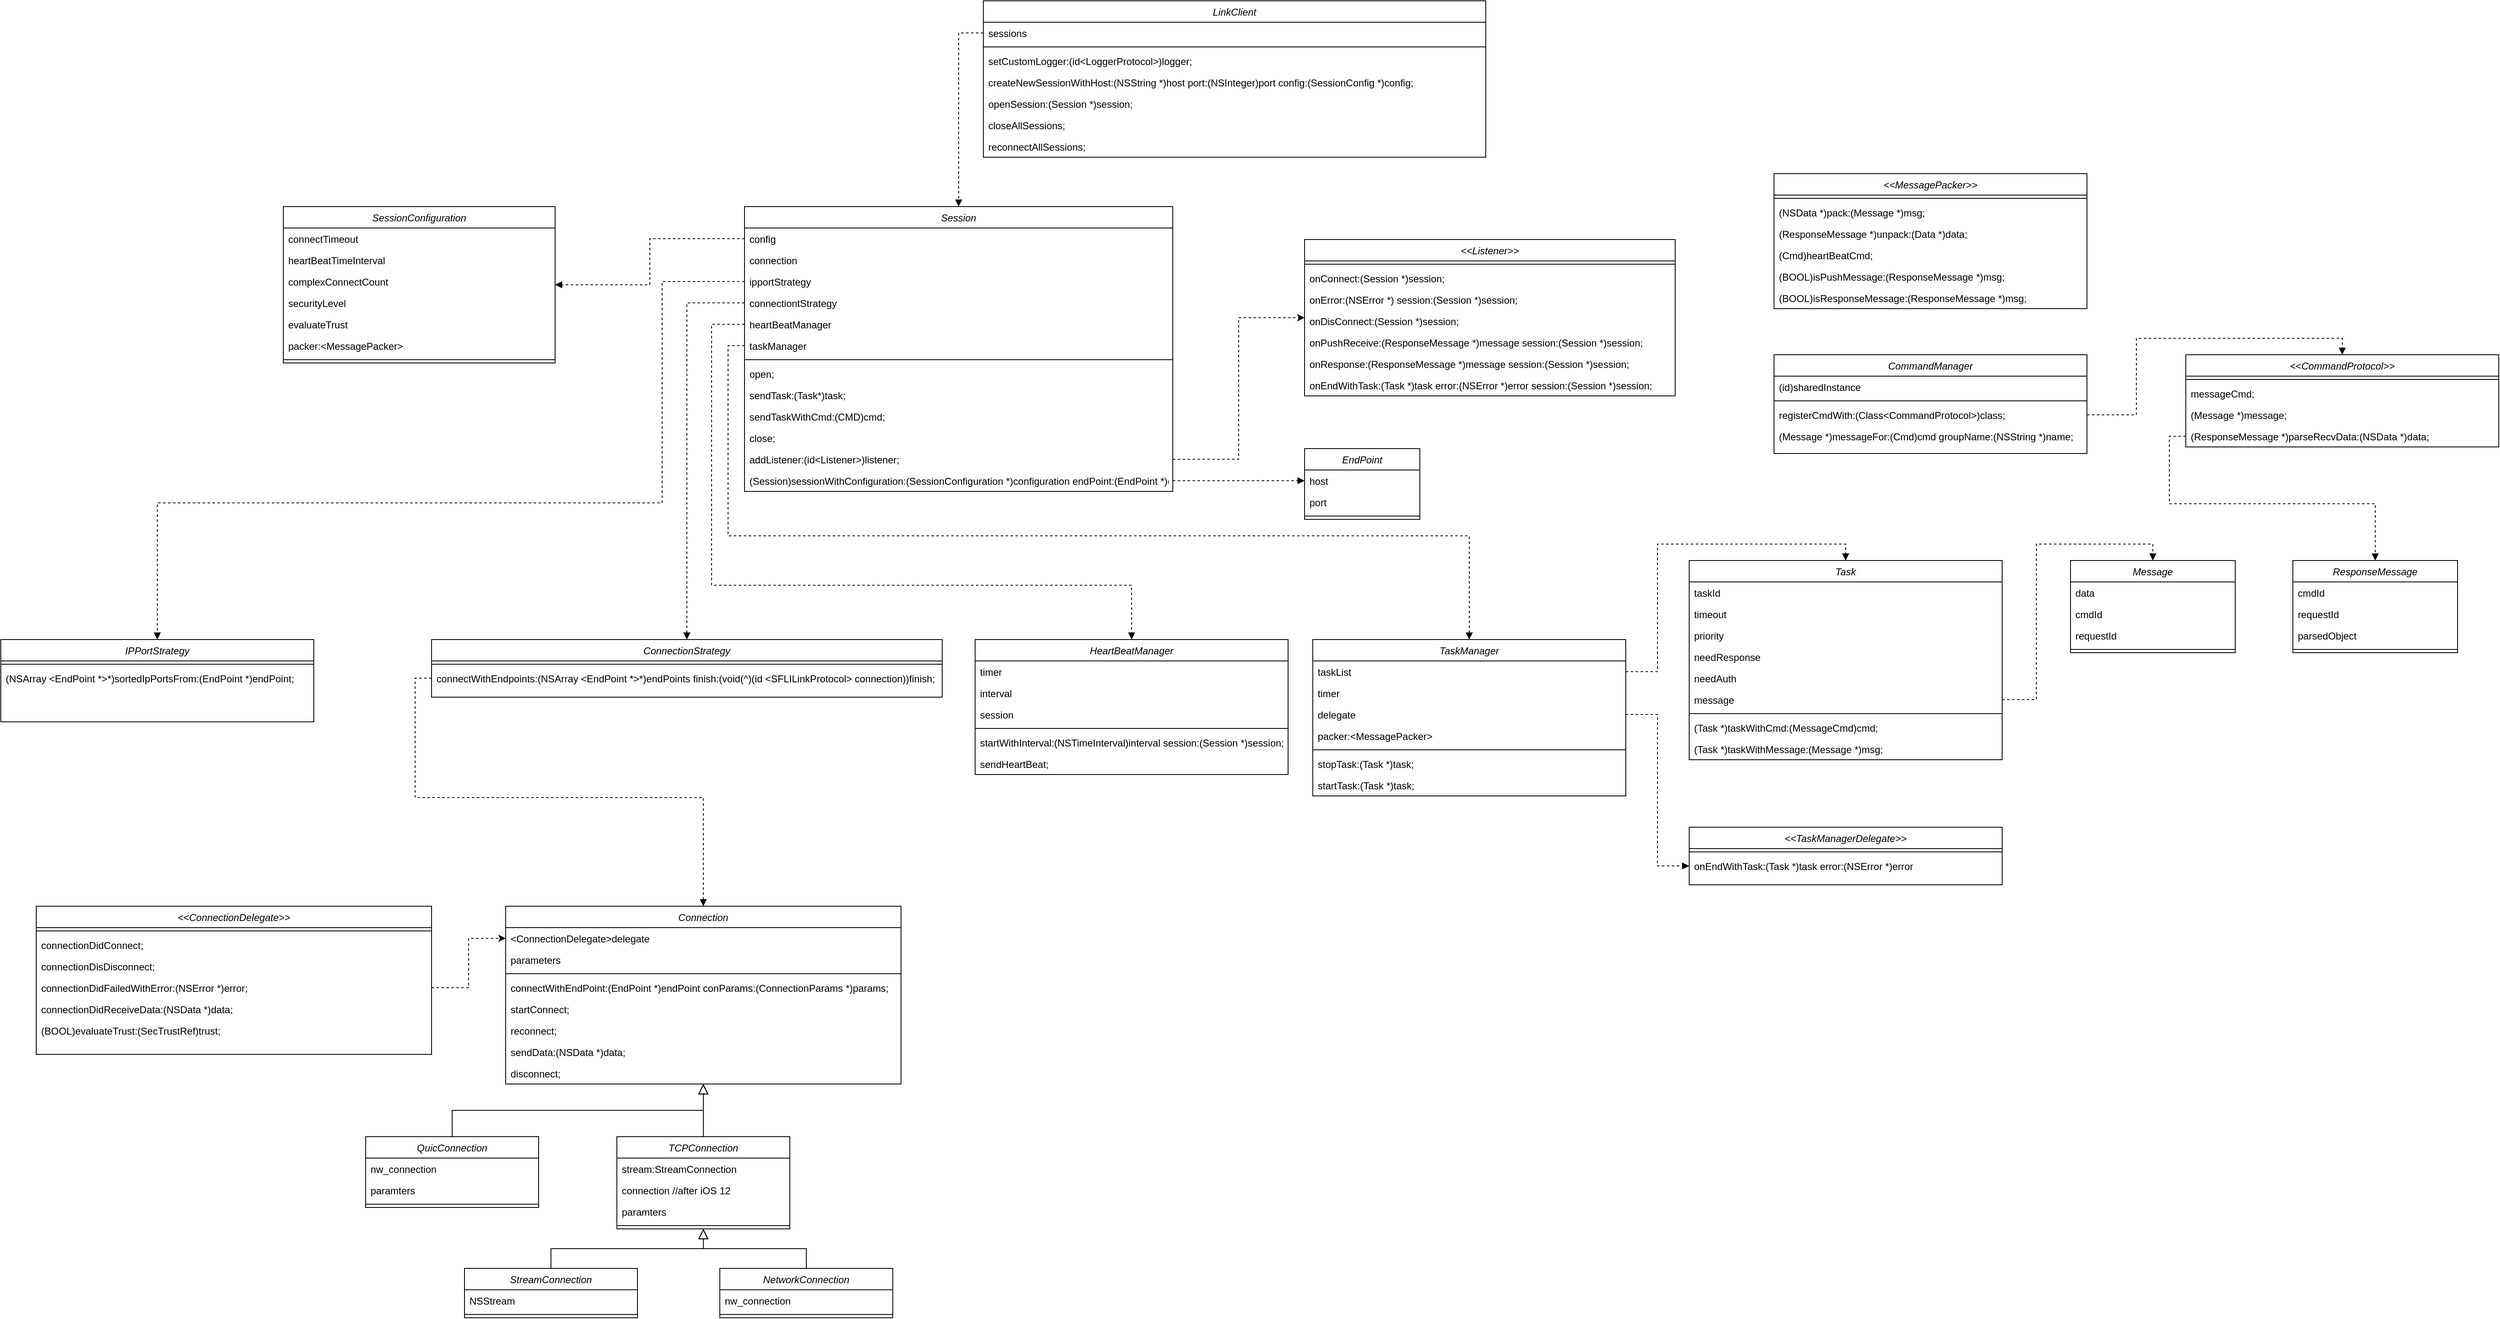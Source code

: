 <mxfile version="17.4.6" type="github">
  <diagram id="C5RBs43oDa-KdzZeNtuy" name="Page-1">
    <mxGraphModel dx="2573" dy="936" grid="1" gridSize="10" guides="1" tooltips="1" connect="1" arrows="1" fold="1" page="1" pageScale="1" pageWidth="827" pageHeight="1169" math="0" shadow="0">
      <root>
        <mxCell id="WIyWlLk6GJQsqaUBKTNV-0" />
        <mxCell id="WIyWlLk6GJQsqaUBKTNV-1" parent="WIyWlLk6GJQsqaUBKTNV-0" />
        <mxCell id="zkfFHV4jXpPFQw0GAbJ--0" value="LinkClient" style="swimlane;fontStyle=2;align=center;verticalAlign=top;childLayout=stackLayout;horizontal=1;startSize=26;horizontalStack=0;resizeParent=1;resizeLast=0;collapsible=1;marginBottom=0;rounded=0;shadow=0;strokeWidth=1;" parent="WIyWlLk6GJQsqaUBKTNV-1" vertex="1">
          <mxGeometry x="400" y="80" width="610" height="190" as="geometry">
            <mxRectangle x="230" y="140" width="160" height="26" as="alternateBounds" />
          </mxGeometry>
        </mxCell>
        <mxCell id="zkfFHV4jXpPFQw0GAbJ--1" value="sessions" style="text;align=left;verticalAlign=top;spacingLeft=4;spacingRight=4;overflow=hidden;rotatable=0;points=[[0,0.5],[1,0.5]];portConstraint=eastwest;" parent="zkfFHV4jXpPFQw0GAbJ--0" vertex="1">
          <mxGeometry y="26" width="610" height="26" as="geometry" />
        </mxCell>
        <mxCell id="zkfFHV4jXpPFQw0GAbJ--4" value="" style="line;html=1;strokeWidth=1;align=left;verticalAlign=middle;spacingTop=-1;spacingLeft=3;spacingRight=3;rotatable=0;labelPosition=right;points=[];portConstraint=eastwest;" parent="zkfFHV4jXpPFQw0GAbJ--0" vertex="1">
          <mxGeometry y="52" width="610" height="8" as="geometry" />
        </mxCell>
        <mxCell id="zkfFHV4jXpPFQw0GAbJ--2" value="setCustomLogger:(id&lt;LoggerProtocol&gt;)logger;" style="text;align=left;verticalAlign=top;spacingLeft=4;spacingRight=4;overflow=hidden;rotatable=0;points=[[0,0.5],[1,0.5]];portConstraint=eastwest;rounded=0;shadow=0;html=0;" parent="zkfFHV4jXpPFQw0GAbJ--0" vertex="1">
          <mxGeometry y="60" width="610" height="26" as="geometry" />
        </mxCell>
        <mxCell id="zkfFHV4jXpPFQw0GAbJ--3" value="createNewSessionWithHost:(NSString *)host port:(NSInteger)port config:(SessionConfig *)config;" style="text;align=left;verticalAlign=top;spacingLeft=4;spacingRight=4;overflow=hidden;rotatable=0;points=[[0,0.5],[1,0.5]];portConstraint=eastwest;rounded=0;shadow=0;html=0;" parent="zkfFHV4jXpPFQw0GAbJ--0" vertex="1">
          <mxGeometry y="86" width="610" height="26" as="geometry" />
        </mxCell>
        <mxCell id="zkfFHV4jXpPFQw0GAbJ--5" value="openSession:(Session *)session;" style="text;align=left;verticalAlign=top;spacingLeft=4;spacingRight=4;overflow=hidden;rotatable=0;points=[[0,0.5],[1,0.5]];portConstraint=eastwest;" parent="zkfFHV4jXpPFQw0GAbJ--0" vertex="1">
          <mxGeometry y="112" width="610" height="26" as="geometry" />
        </mxCell>
        <mxCell id="T8p9k_Qt9hQ4uy_2N834-2" value="closeAllSessions;" style="text;align=left;verticalAlign=top;spacingLeft=4;spacingRight=4;overflow=hidden;rotatable=0;points=[[0,0.5],[1,0.5]];portConstraint=eastwest;" parent="zkfFHV4jXpPFQw0GAbJ--0" vertex="1">
          <mxGeometry y="138" width="610" height="26" as="geometry" />
        </mxCell>
        <mxCell id="T8p9k_Qt9hQ4uy_2N834-3" value="reconnectAllSessions;" style="text;align=left;verticalAlign=top;spacingLeft=4;spacingRight=4;overflow=hidden;rotatable=0;points=[[0,0.5],[1,0.5]];portConstraint=eastwest;" parent="zkfFHV4jXpPFQw0GAbJ--0" vertex="1">
          <mxGeometry y="164" width="610" height="26" as="geometry" />
        </mxCell>
        <mxCell id="T8p9k_Qt9hQ4uy_2N834-4" value="Session" style="swimlane;fontStyle=2;align=center;verticalAlign=top;childLayout=stackLayout;horizontal=1;startSize=26;horizontalStack=0;resizeParent=1;resizeLast=0;collapsible=1;marginBottom=0;rounded=0;shadow=0;strokeWidth=1;" parent="WIyWlLk6GJQsqaUBKTNV-1" vertex="1">
          <mxGeometry x="110" y="330" width="520" height="346" as="geometry">
            <mxRectangle x="230" y="140" width="160" height="26" as="alternateBounds" />
          </mxGeometry>
        </mxCell>
        <mxCell id="T8p9k_Qt9hQ4uy_2N834-12" value="config" style="text;align=left;verticalAlign=top;spacingLeft=4;spacingRight=4;overflow=hidden;rotatable=0;points=[[0,0.5],[1,0.5]];portConstraint=eastwest;" parent="T8p9k_Qt9hQ4uy_2N834-4" vertex="1">
          <mxGeometry y="26" width="520" height="26" as="geometry" />
        </mxCell>
        <mxCell id="T8p9k_Qt9hQ4uy_2N834-13" value="connection" style="text;align=left;verticalAlign=top;spacingLeft=4;spacingRight=4;overflow=hidden;rotatable=0;points=[[0,0.5],[1,0.5]];portConstraint=eastwest;" parent="T8p9k_Qt9hQ4uy_2N834-4" vertex="1">
          <mxGeometry y="52" width="520" height="26" as="geometry" />
        </mxCell>
        <mxCell id="T8p9k_Qt9hQ4uy_2N834-14" value="ipportStrategy" style="text;align=left;verticalAlign=top;spacingLeft=4;spacingRight=4;overflow=hidden;rotatable=0;points=[[0,0.5],[1,0.5]];portConstraint=eastwest;" parent="T8p9k_Qt9hQ4uy_2N834-4" vertex="1">
          <mxGeometry y="78" width="520" height="26" as="geometry" />
        </mxCell>
        <mxCell id="hnfzN5Wv6gXfao0GcC86-0" value="connectiontStrategy" style="text;align=left;verticalAlign=top;spacingLeft=4;spacingRight=4;overflow=hidden;rotatable=0;points=[[0,0.5],[1,0.5]];portConstraint=eastwest;" vertex="1" parent="T8p9k_Qt9hQ4uy_2N834-4">
          <mxGeometry y="104" width="520" height="26" as="geometry" />
        </mxCell>
        <mxCell id="hnfzN5Wv6gXfao0GcC86-80" value="heartBeatManager" style="text;align=left;verticalAlign=top;spacingLeft=4;spacingRight=4;overflow=hidden;rotatable=0;points=[[0,0.5],[1,0.5]];portConstraint=eastwest;rounded=0;shadow=0;html=0;" vertex="1" parent="T8p9k_Qt9hQ4uy_2N834-4">
          <mxGeometry y="130" width="520" height="26" as="geometry" />
        </mxCell>
        <mxCell id="hnfzN5Wv6gXfao0GcC86-146" value="taskManager" style="text;align=left;verticalAlign=top;spacingLeft=4;spacingRight=4;overflow=hidden;rotatable=0;points=[[0,0.5],[1,0.5]];portConstraint=eastwest;" vertex="1" parent="T8p9k_Qt9hQ4uy_2N834-4">
          <mxGeometry y="156" width="520" height="26" as="geometry" />
        </mxCell>
        <mxCell id="T8p9k_Qt9hQ4uy_2N834-6" value="" style="line;html=1;strokeWidth=1;align=left;verticalAlign=middle;spacingTop=-1;spacingLeft=3;spacingRight=3;rotatable=0;labelPosition=right;points=[];portConstraint=eastwest;" parent="T8p9k_Qt9hQ4uy_2N834-4" vertex="1">
          <mxGeometry y="182" width="520" height="8" as="geometry" />
        </mxCell>
        <mxCell id="T8p9k_Qt9hQ4uy_2N834-7" value="open;" style="text;align=left;verticalAlign=top;spacingLeft=4;spacingRight=4;overflow=hidden;rotatable=0;points=[[0,0.5],[1,0.5]];portConstraint=eastwest;rounded=0;shadow=0;html=0;" parent="T8p9k_Qt9hQ4uy_2N834-4" vertex="1">
          <mxGeometry y="190" width="520" height="26" as="geometry" />
        </mxCell>
        <mxCell id="T8p9k_Qt9hQ4uy_2N834-8" value="sendTask:(Task*)task;" style="text;align=left;verticalAlign=top;spacingLeft=4;spacingRight=4;overflow=hidden;rotatable=0;points=[[0,0.5],[1,0.5]];portConstraint=eastwest;rounded=0;shadow=0;html=0;" parent="T8p9k_Qt9hQ4uy_2N834-4" vertex="1">
          <mxGeometry y="216" width="520" height="26" as="geometry" />
        </mxCell>
        <mxCell id="T8p9k_Qt9hQ4uy_2N834-9" value="sendTaskWithCmd:(CMD)cmd;" style="text;align=left;verticalAlign=top;spacingLeft=4;spacingRight=4;overflow=hidden;rotatable=0;points=[[0,0.5],[1,0.5]];portConstraint=eastwest;" parent="T8p9k_Qt9hQ4uy_2N834-4" vertex="1">
          <mxGeometry y="242" width="520" height="26" as="geometry" />
        </mxCell>
        <mxCell id="T8p9k_Qt9hQ4uy_2N834-10" value="close;" style="text;align=left;verticalAlign=top;spacingLeft=4;spacingRight=4;overflow=hidden;rotatable=0;points=[[0,0.5],[1,0.5]];portConstraint=eastwest;" parent="T8p9k_Qt9hQ4uy_2N834-4" vertex="1">
          <mxGeometry y="268" width="520" height="26" as="geometry" />
        </mxCell>
        <mxCell id="T8p9k_Qt9hQ4uy_2N834-11" value="addListener:(id&lt;Listener&gt;)listener;" style="text;align=left;verticalAlign=top;spacingLeft=4;spacingRight=4;overflow=hidden;rotatable=0;points=[[0,0.5],[1,0.5]];portConstraint=eastwest;" parent="T8p9k_Qt9hQ4uy_2N834-4" vertex="1">
          <mxGeometry y="294" width="520" height="26" as="geometry" />
        </mxCell>
        <mxCell id="hnfzN5Wv6gXfao0GcC86-2" value="(Session)sessionWithConfiguration:(SessionConfiguration *)configuration endPoint:(EndPoint *)endpoint;" style="text;align=left;verticalAlign=top;spacingLeft=4;spacingRight=4;overflow=hidden;rotatable=0;points=[[0,0.5],[1,0.5]];portConstraint=eastwest;" vertex="1" parent="T8p9k_Qt9hQ4uy_2N834-4">
          <mxGeometry y="320" width="520" height="26" as="geometry" />
        </mxCell>
        <mxCell id="hnfzN5Wv6gXfao0GcC86-5" value="SessionConfiguration" style="swimlane;fontStyle=2;align=center;verticalAlign=top;childLayout=stackLayout;horizontal=1;startSize=26;horizontalStack=0;resizeParent=1;resizeLast=0;collapsible=1;marginBottom=0;rounded=0;shadow=0;strokeWidth=1;" vertex="1" parent="WIyWlLk6GJQsqaUBKTNV-1">
          <mxGeometry x="-450" y="330" width="330" height="190" as="geometry">
            <mxRectangle x="230" y="140" width="160" height="26" as="alternateBounds" />
          </mxGeometry>
        </mxCell>
        <mxCell id="hnfzN5Wv6gXfao0GcC86-6" value="connectTimeout" style="text;align=left;verticalAlign=top;spacingLeft=4;spacingRight=4;overflow=hidden;rotatable=0;points=[[0,0.5],[1,0.5]];portConstraint=eastwest;" vertex="1" parent="hnfzN5Wv6gXfao0GcC86-5">
          <mxGeometry y="26" width="330" height="26" as="geometry" />
        </mxCell>
        <mxCell id="hnfzN5Wv6gXfao0GcC86-8" value="heartBeatTimeInterval" style="text;align=left;verticalAlign=top;spacingLeft=4;spacingRight=4;overflow=hidden;rotatable=0;points=[[0,0.5],[1,0.5]];portConstraint=eastwest;rounded=0;shadow=0;html=0;" vertex="1" parent="hnfzN5Wv6gXfao0GcC86-5">
          <mxGeometry y="52" width="330" height="26" as="geometry" />
        </mxCell>
        <mxCell id="hnfzN5Wv6gXfao0GcC86-9" value="complexConnectCount" style="text;align=left;verticalAlign=top;spacingLeft=4;spacingRight=4;overflow=hidden;rotatable=0;points=[[0,0.5],[1,0.5]];portConstraint=eastwest;rounded=0;shadow=0;html=0;" vertex="1" parent="hnfzN5Wv6gXfao0GcC86-5">
          <mxGeometry y="78" width="330" height="26" as="geometry" />
        </mxCell>
        <mxCell id="hnfzN5Wv6gXfao0GcC86-10" value="securityLevel" style="text;align=left;verticalAlign=top;spacingLeft=4;spacingRight=4;overflow=hidden;rotatable=0;points=[[0,0.5],[1,0.5]];portConstraint=eastwest;" vertex="1" parent="hnfzN5Wv6gXfao0GcC86-5">
          <mxGeometry y="104" width="330" height="26" as="geometry" />
        </mxCell>
        <mxCell id="hnfzN5Wv6gXfao0GcC86-11" value="evaluateTrust" style="text;align=left;verticalAlign=top;spacingLeft=4;spacingRight=4;overflow=hidden;rotatable=0;points=[[0,0.5],[1,0.5]];portConstraint=eastwest;" vertex="1" parent="hnfzN5Wv6gXfao0GcC86-5">
          <mxGeometry y="130" width="330" height="26" as="geometry" />
        </mxCell>
        <mxCell id="hnfzN5Wv6gXfao0GcC86-187" value="packer:&lt;MessagePacker&gt;" style="text;align=left;verticalAlign=top;spacingLeft=4;spacingRight=4;overflow=hidden;rotatable=0;points=[[0,0.5],[1,0.5]];portConstraint=eastwest;" vertex="1" parent="hnfzN5Wv6gXfao0GcC86-5">
          <mxGeometry y="156" width="330" height="26" as="geometry" />
        </mxCell>
        <mxCell id="hnfzN5Wv6gXfao0GcC86-7" value="" style="line;html=1;strokeWidth=1;align=left;verticalAlign=middle;spacingTop=-1;spacingLeft=3;spacingRight=3;rotatable=0;labelPosition=right;points=[];portConstraint=eastwest;" vertex="1" parent="hnfzN5Wv6gXfao0GcC86-5">
          <mxGeometry y="182" width="330" height="8" as="geometry" />
        </mxCell>
        <mxCell id="hnfzN5Wv6gXfao0GcC86-16" value="&lt;&lt;Listener&gt;&gt;" style="swimlane;fontStyle=2;align=center;verticalAlign=top;childLayout=stackLayout;horizontal=1;startSize=26;horizontalStack=0;resizeParent=1;resizeLast=0;collapsible=1;marginBottom=0;rounded=0;shadow=0;strokeWidth=1;" vertex="1" parent="WIyWlLk6GJQsqaUBKTNV-1">
          <mxGeometry x="790" y="370" width="450" height="190" as="geometry">
            <mxRectangle x="230" y="140" width="160" height="26" as="alternateBounds" />
          </mxGeometry>
        </mxCell>
        <mxCell id="hnfzN5Wv6gXfao0GcC86-23" value="" style="line;html=1;strokeWidth=1;align=left;verticalAlign=middle;spacingTop=-1;spacingLeft=3;spacingRight=3;rotatable=0;labelPosition=right;points=[];portConstraint=eastwest;" vertex="1" parent="hnfzN5Wv6gXfao0GcC86-16">
          <mxGeometry y="26" width="450" height="8" as="geometry" />
        </mxCell>
        <mxCell id="hnfzN5Wv6gXfao0GcC86-17" value="onConnect:(Session *)session;" style="text;align=left;verticalAlign=top;spacingLeft=4;spacingRight=4;overflow=hidden;rotatable=0;points=[[0,0.5],[1,0.5]];portConstraint=eastwest;" vertex="1" parent="hnfzN5Wv6gXfao0GcC86-16">
          <mxGeometry y="34" width="450" height="26" as="geometry" />
        </mxCell>
        <mxCell id="hnfzN5Wv6gXfao0GcC86-18" value="onError:(NSError *) session:(Session *)session;" style="text;align=left;verticalAlign=top;spacingLeft=4;spacingRight=4;overflow=hidden;rotatable=0;points=[[0,0.5],[1,0.5]];portConstraint=eastwest;rounded=0;shadow=0;html=0;" vertex="1" parent="hnfzN5Wv6gXfao0GcC86-16">
          <mxGeometry y="60" width="450" height="26" as="geometry" />
        </mxCell>
        <mxCell id="hnfzN5Wv6gXfao0GcC86-19" value="onDisConnect:(Session *)session;" style="text;align=left;verticalAlign=top;spacingLeft=4;spacingRight=4;overflow=hidden;rotatable=0;points=[[0,0.5],[1,0.5]];portConstraint=eastwest;rounded=0;shadow=0;html=0;" vertex="1" parent="hnfzN5Wv6gXfao0GcC86-16">
          <mxGeometry y="86" width="450" height="26" as="geometry" />
        </mxCell>
        <mxCell id="hnfzN5Wv6gXfao0GcC86-20" value="onPushReceive:(ResponseMessage *)message session:(Session *)session;" style="text;align=left;verticalAlign=top;spacingLeft=4;spacingRight=4;overflow=hidden;rotatable=0;points=[[0,0.5],[1,0.5]];portConstraint=eastwest;" vertex="1" parent="hnfzN5Wv6gXfao0GcC86-16">
          <mxGeometry y="112" width="450" height="26" as="geometry" />
        </mxCell>
        <mxCell id="hnfzN5Wv6gXfao0GcC86-21" value="onResponse:(ResponseMessage *)message session:(Session *)session;&#xa;" style="text;align=left;verticalAlign=top;spacingLeft=4;spacingRight=4;overflow=hidden;rotatable=0;points=[[0,0.5],[1,0.5]];portConstraint=eastwest;" vertex="1" parent="hnfzN5Wv6gXfao0GcC86-16">
          <mxGeometry y="138" width="450" height="26" as="geometry" />
        </mxCell>
        <mxCell id="hnfzN5Wv6gXfao0GcC86-114" value="onEndWithTask:(Task *)task error:(NSError *)error session:(Session *)session;" style="text;align=left;verticalAlign=top;spacingLeft=4;spacingRight=4;overflow=hidden;rotatable=0;points=[[0,0.5],[1,0.5]];portConstraint=eastwest;" vertex="1" parent="hnfzN5Wv6gXfao0GcC86-16">
          <mxGeometry y="164" width="450" height="26" as="geometry" />
        </mxCell>
        <mxCell id="hnfzN5Wv6gXfao0GcC86-24" style="edgeStyle=orthogonalEdgeStyle;rounded=0;orthogonalLoop=1;jettySize=auto;html=1;exitX=1;exitY=0.5;exitDx=0;exitDy=0;entryX=0;entryY=0.5;entryDx=0;entryDy=0;dashed=1;" edge="1" parent="WIyWlLk6GJQsqaUBKTNV-1" source="T8p9k_Qt9hQ4uy_2N834-11" target="hnfzN5Wv6gXfao0GcC86-16">
          <mxGeometry relative="1" as="geometry" />
        </mxCell>
        <mxCell id="hnfzN5Wv6gXfao0GcC86-26" value="Connection" style="swimlane;fontStyle=2;align=center;verticalAlign=top;childLayout=stackLayout;horizontal=1;startSize=26;horizontalStack=0;resizeParent=1;resizeLast=0;collapsible=1;marginBottom=0;rounded=0;shadow=0;strokeWidth=1;" vertex="1" parent="WIyWlLk6GJQsqaUBKTNV-1">
          <mxGeometry x="-180" y="1180" width="480" height="216" as="geometry">
            <mxRectangle x="230" y="140" width="160" height="26" as="alternateBounds" />
          </mxGeometry>
        </mxCell>
        <mxCell id="hnfzN5Wv6gXfao0GcC86-35" value="&lt;ConnectionDelegate&gt;delegate" style="text;align=left;verticalAlign=top;spacingLeft=4;spacingRight=4;overflow=hidden;rotatable=0;points=[[0,0.5],[1,0.5]];portConstraint=eastwest;rounded=0;shadow=0;html=0;" vertex="1" parent="hnfzN5Wv6gXfao0GcC86-26">
          <mxGeometry y="26" width="480" height="26" as="geometry" />
        </mxCell>
        <mxCell id="hnfzN5Wv6gXfao0GcC86-71" value="parameters" style="text;align=left;verticalAlign=top;spacingLeft=4;spacingRight=4;overflow=hidden;rotatable=0;points=[[0,0.5],[1,0.5]];portConstraint=eastwest;rounded=0;shadow=0;html=0;" vertex="1" parent="hnfzN5Wv6gXfao0GcC86-26">
          <mxGeometry y="52" width="480" height="26" as="geometry" />
        </mxCell>
        <mxCell id="hnfzN5Wv6gXfao0GcC86-33" value="" style="line;html=1;strokeWidth=1;align=left;verticalAlign=middle;spacingTop=-1;spacingLeft=3;spacingRight=3;rotatable=0;labelPosition=right;points=[];portConstraint=eastwest;" vertex="1" parent="hnfzN5Wv6gXfao0GcC86-26">
          <mxGeometry y="78" width="480" height="8" as="geometry" />
        </mxCell>
        <mxCell id="hnfzN5Wv6gXfao0GcC86-27" value="connectWithEndPoint:(EndPoint *)endPoint conParams:(ConnectionParams *)params;" style="text;align=left;verticalAlign=top;spacingLeft=4;spacingRight=4;overflow=hidden;rotatable=0;points=[[0,0.5],[1,0.5]];portConstraint=eastwest;" vertex="1" parent="hnfzN5Wv6gXfao0GcC86-26">
          <mxGeometry y="86" width="480" height="26" as="geometry" />
        </mxCell>
        <mxCell id="hnfzN5Wv6gXfao0GcC86-28" value="startConnect;" style="text;align=left;verticalAlign=top;spacingLeft=4;spacingRight=4;overflow=hidden;rotatable=0;points=[[0,0.5],[1,0.5]];portConstraint=eastwest;rounded=0;shadow=0;html=0;" vertex="1" parent="hnfzN5Wv6gXfao0GcC86-26">
          <mxGeometry y="112" width="480" height="26" as="geometry" />
        </mxCell>
        <mxCell id="hnfzN5Wv6gXfao0GcC86-30" value="reconnect;" style="text;align=left;verticalAlign=top;spacingLeft=4;spacingRight=4;overflow=hidden;rotatable=0;points=[[0,0.5],[1,0.5]];portConstraint=eastwest;" vertex="1" parent="hnfzN5Wv6gXfao0GcC86-26">
          <mxGeometry y="138" width="480" height="26" as="geometry" />
        </mxCell>
        <mxCell id="hnfzN5Wv6gXfao0GcC86-31" value="sendData:(NSData *)data;" style="text;align=left;verticalAlign=top;spacingLeft=4;spacingRight=4;overflow=hidden;rotatable=0;points=[[0,0.5],[1,0.5]];portConstraint=eastwest;" vertex="1" parent="hnfzN5Wv6gXfao0GcC86-26">
          <mxGeometry y="164" width="480" height="26" as="geometry" />
        </mxCell>
        <mxCell id="hnfzN5Wv6gXfao0GcC86-29" value="disconnect;" style="text;align=left;verticalAlign=top;spacingLeft=4;spacingRight=4;overflow=hidden;rotatable=0;points=[[0,0.5],[1,0.5]];portConstraint=eastwest;rounded=0;shadow=0;html=0;" vertex="1" parent="hnfzN5Wv6gXfao0GcC86-26">
          <mxGeometry y="190" width="480" height="26" as="geometry" />
        </mxCell>
        <mxCell id="hnfzN5Wv6gXfao0GcC86-36" value="&lt;&lt;ConnectionDelegate&gt;&gt;" style="swimlane;fontStyle=2;align=center;verticalAlign=top;childLayout=stackLayout;horizontal=1;startSize=26;horizontalStack=0;resizeParent=1;resizeLast=0;collapsible=1;marginBottom=0;rounded=0;shadow=0;strokeWidth=1;" vertex="1" parent="WIyWlLk6GJQsqaUBKTNV-1">
          <mxGeometry x="-750" y="1180" width="480" height="180" as="geometry">
            <mxRectangle x="230" y="140" width="160" height="26" as="alternateBounds" />
          </mxGeometry>
        </mxCell>
        <mxCell id="hnfzN5Wv6gXfao0GcC86-38" value="" style="line;html=1;strokeWidth=1;align=left;verticalAlign=middle;spacingTop=-1;spacingLeft=3;spacingRight=3;rotatable=0;labelPosition=right;points=[];portConstraint=eastwest;" vertex="1" parent="hnfzN5Wv6gXfao0GcC86-36">
          <mxGeometry y="26" width="480" height="8" as="geometry" />
        </mxCell>
        <mxCell id="hnfzN5Wv6gXfao0GcC86-39" value="connectionDidConnect;" style="text;align=left;verticalAlign=top;spacingLeft=4;spacingRight=4;overflow=hidden;rotatable=0;points=[[0,0.5],[1,0.5]];portConstraint=eastwest;" vertex="1" parent="hnfzN5Wv6gXfao0GcC86-36">
          <mxGeometry y="34" width="480" height="26" as="geometry" />
        </mxCell>
        <mxCell id="hnfzN5Wv6gXfao0GcC86-40" value="connectionDisDisconnect;" style="text;align=left;verticalAlign=top;spacingLeft=4;spacingRight=4;overflow=hidden;rotatable=0;points=[[0,0.5],[1,0.5]];portConstraint=eastwest;rounded=0;shadow=0;html=0;" vertex="1" parent="hnfzN5Wv6gXfao0GcC86-36">
          <mxGeometry y="60" width="480" height="26" as="geometry" />
        </mxCell>
        <mxCell id="hnfzN5Wv6gXfao0GcC86-41" value="connectionDidFailedWithError:(NSError *)error;" style="text;align=left;verticalAlign=top;spacingLeft=4;spacingRight=4;overflow=hidden;rotatable=0;points=[[0,0.5],[1,0.5]];portConstraint=eastwest;" vertex="1" parent="hnfzN5Wv6gXfao0GcC86-36">
          <mxGeometry y="86" width="480" height="26" as="geometry" />
        </mxCell>
        <mxCell id="hnfzN5Wv6gXfao0GcC86-42" value="connectionDidReceiveData:(NSData *)data;" style="text;align=left;verticalAlign=top;spacingLeft=4;spacingRight=4;overflow=hidden;rotatable=0;points=[[0,0.5],[1,0.5]];portConstraint=eastwest;" vertex="1" parent="hnfzN5Wv6gXfao0GcC86-36">
          <mxGeometry y="112" width="480" height="26" as="geometry" />
        </mxCell>
        <mxCell id="hnfzN5Wv6gXfao0GcC86-43" value="(BOOL)evaluateTrust:(SecTrustRef)trust;" style="text;align=left;verticalAlign=top;spacingLeft=4;spacingRight=4;overflow=hidden;rotatable=0;points=[[0,0.5],[1,0.5]];portConstraint=eastwest;rounded=0;shadow=0;html=0;" vertex="1" parent="hnfzN5Wv6gXfao0GcC86-36">
          <mxGeometry y="138" width="480" height="26" as="geometry" />
        </mxCell>
        <mxCell id="hnfzN5Wv6gXfao0GcC86-44" style="edgeStyle=orthogonalEdgeStyle;rounded=0;orthogonalLoop=1;jettySize=auto;html=1;exitX=1;exitY=0.5;exitDx=0;exitDy=0;entryX=0;entryY=0.5;entryDx=0;entryDy=0;dashed=1;" edge="1" parent="WIyWlLk6GJQsqaUBKTNV-1" source="hnfzN5Wv6gXfao0GcC86-41" target="hnfzN5Wv6gXfao0GcC86-35">
          <mxGeometry relative="1" as="geometry" />
        </mxCell>
        <mxCell id="hnfzN5Wv6gXfao0GcC86-60" style="edgeStyle=orthogonalEdgeStyle;rounded=0;orthogonalLoop=1;jettySize=auto;html=1;exitX=0.5;exitY=0;exitDx=0;exitDy=0;endArrow=block;endFill=0;endSize=10;" edge="1" parent="WIyWlLk6GJQsqaUBKTNV-1" source="hnfzN5Wv6gXfao0GcC86-45" target="hnfzN5Wv6gXfao0GcC86-26">
          <mxGeometry relative="1" as="geometry" />
        </mxCell>
        <mxCell id="hnfzN5Wv6gXfao0GcC86-45" value="TCPConnection" style="swimlane;fontStyle=2;align=center;verticalAlign=top;childLayout=stackLayout;horizontal=1;startSize=26;horizontalStack=0;resizeParent=1;resizeLast=0;collapsible=1;marginBottom=0;rounded=0;shadow=0;strokeWidth=1;" vertex="1" parent="WIyWlLk6GJQsqaUBKTNV-1">
          <mxGeometry x="-45" y="1460" width="210" height="112" as="geometry">
            <mxRectangle x="230" y="140" width="160" height="26" as="alternateBounds" />
          </mxGeometry>
        </mxCell>
        <mxCell id="hnfzN5Wv6gXfao0GcC86-47" value="stream:StreamConnection" style="text;align=left;verticalAlign=top;spacingLeft=4;spacingRight=4;overflow=hidden;rotatable=0;points=[[0,0.5],[1,0.5]];portConstraint=eastwest;" vertex="1" parent="hnfzN5Wv6gXfao0GcC86-45">
          <mxGeometry y="26" width="210" height="26" as="geometry" />
        </mxCell>
        <mxCell id="hnfzN5Wv6gXfao0GcC86-48" value="connection //after iOS 12" style="text;align=left;verticalAlign=top;spacingLeft=4;spacingRight=4;overflow=hidden;rotatable=0;points=[[0,0.5],[1,0.5]];portConstraint=eastwest;rounded=0;shadow=0;html=0;" vertex="1" parent="hnfzN5Wv6gXfao0GcC86-45">
          <mxGeometry y="52" width="210" height="26" as="geometry" />
        </mxCell>
        <mxCell id="hnfzN5Wv6gXfao0GcC86-51" value="paramters" style="text;align=left;verticalAlign=top;spacingLeft=4;spacingRight=4;overflow=hidden;rotatable=0;points=[[0,0.5],[1,0.5]];portConstraint=eastwest;rounded=0;shadow=0;html=0;" vertex="1" parent="hnfzN5Wv6gXfao0GcC86-45">
          <mxGeometry y="78" width="210" height="26" as="geometry" />
        </mxCell>
        <mxCell id="hnfzN5Wv6gXfao0GcC86-46" value="" style="line;html=1;strokeWidth=1;align=left;verticalAlign=middle;spacingTop=-1;spacingLeft=3;spacingRight=3;rotatable=0;labelPosition=right;points=[];portConstraint=eastwest;" vertex="1" parent="hnfzN5Wv6gXfao0GcC86-45">
          <mxGeometry y="104" width="210" height="8" as="geometry" />
        </mxCell>
        <mxCell id="hnfzN5Wv6gXfao0GcC86-59" style="edgeStyle=orthogonalEdgeStyle;rounded=0;orthogonalLoop=1;jettySize=auto;html=1;exitX=0.5;exitY=0;exitDx=0;exitDy=0;endArrow=block;endFill=0;endSize=10;" edge="1" parent="WIyWlLk6GJQsqaUBKTNV-1" source="hnfzN5Wv6gXfao0GcC86-53" target="hnfzN5Wv6gXfao0GcC86-26">
          <mxGeometry relative="1" as="geometry" />
        </mxCell>
        <mxCell id="hnfzN5Wv6gXfao0GcC86-53" value="QuicConnection" style="swimlane;fontStyle=2;align=center;verticalAlign=top;childLayout=stackLayout;horizontal=1;startSize=26;horizontalStack=0;resizeParent=1;resizeLast=0;collapsible=1;marginBottom=0;rounded=0;shadow=0;strokeWidth=1;" vertex="1" parent="WIyWlLk6GJQsqaUBKTNV-1">
          <mxGeometry x="-350" y="1460" width="210" height="86" as="geometry">
            <mxRectangle x="230" y="140" width="160" height="26" as="alternateBounds" />
          </mxGeometry>
        </mxCell>
        <mxCell id="hnfzN5Wv6gXfao0GcC86-54" value="nw_connection" style="text;align=left;verticalAlign=top;spacingLeft=4;spacingRight=4;overflow=hidden;rotatable=0;points=[[0,0.5],[1,0.5]];portConstraint=eastwest;" vertex="1" parent="hnfzN5Wv6gXfao0GcC86-53">
          <mxGeometry y="26" width="210" height="26" as="geometry" />
        </mxCell>
        <mxCell id="hnfzN5Wv6gXfao0GcC86-56" value="paramters" style="text;align=left;verticalAlign=top;spacingLeft=4;spacingRight=4;overflow=hidden;rotatable=0;points=[[0,0.5],[1,0.5]];portConstraint=eastwest;rounded=0;shadow=0;html=0;" vertex="1" parent="hnfzN5Wv6gXfao0GcC86-53">
          <mxGeometry y="52" width="210" height="26" as="geometry" />
        </mxCell>
        <mxCell id="hnfzN5Wv6gXfao0GcC86-57" value="" style="line;html=1;strokeWidth=1;align=left;verticalAlign=middle;spacingTop=-1;spacingLeft=3;spacingRight=3;rotatable=0;labelPosition=right;points=[];portConstraint=eastwest;" vertex="1" parent="hnfzN5Wv6gXfao0GcC86-53">
          <mxGeometry y="78" width="210" height="8" as="geometry" />
        </mxCell>
        <mxCell id="hnfzN5Wv6gXfao0GcC86-69" style="edgeStyle=orthogonalEdgeStyle;rounded=0;orthogonalLoop=1;jettySize=auto;html=1;exitX=0.5;exitY=0;exitDx=0;exitDy=0;endArrow=block;endFill=0;endSize=10;" edge="1" parent="WIyWlLk6GJQsqaUBKTNV-1" source="hnfzN5Wv6gXfao0GcC86-61" target="hnfzN5Wv6gXfao0GcC86-45">
          <mxGeometry relative="1" as="geometry" />
        </mxCell>
        <mxCell id="hnfzN5Wv6gXfao0GcC86-61" value="StreamConnection" style="swimlane;fontStyle=2;align=center;verticalAlign=top;childLayout=stackLayout;horizontal=1;startSize=26;horizontalStack=0;resizeParent=1;resizeLast=0;collapsible=1;marginBottom=0;rounded=0;shadow=0;strokeWidth=1;" vertex="1" parent="WIyWlLk6GJQsqaUBKTNV-1">
          <mxGeometry x="-230" y="1620" width="210" height="60" as="geometry">
            <mxRectangle x="230" y="140" width="160" height="26" as="alternateBounds" />
          </mxGeometry>
        </mxCell>
        <mxCell id="hnfzN5Wv6gXfao0GcC86-62" value="NSStream" style="text;align=left;verticalAlign=top;spacingLeft=4;spacingRight=4;overflow=hidden;rotatable=0;points=[[0,0.5],[1,0.5]];portConstraint=eastwest;" vertex="1" parent="hnfzN5Wv6gXfao0GcC86-61">
          <mxGeometry y="26" width="210" height="26" as="geometry" />
        </mxCell>
        <mxCell id="hnfzN5Wv6gXfao0GcC86-64" value="" style="line;html=1;strokeWidth=1;align=left;verticalAlign=middle;spacingTop=-1;spacingLeft=3;spacingRight=3;rotatable=0;labelPosition=right;points=[];portConstraint=eastwest;" vertex="1" parent="hnfzN5Wv6gXfao0GcC86-61">
          <mxGeometry y="52" width="210" height="8" as="geometry" />
        </mxCell>
        <mxCell id="hnfzN5Wv6gXfao0GcC86-70" style="edgeStyle=orthogonalEdgeStyle;rounded=0;orthogonalLoop=1;jettySize=auto;html=1;exitX=0.5;exitY=0;exitDx=0;exitDy=0;endArrow=block;endFill=0;endSize=10;" edge="1" parent="WIyWlLk6GJQsqaUBKTNV-1" source="hnfzN5Wv6gXfao0GcC86-65" target="hnfzN5Wv6gXfao0GcC86-45">
          <mxGeometry relative="1" as="geometry" />
        </mxCell>
        <mxCell id="hnfzN5Wv6gXfao0GcC86-65" value="NetworkConnection" style="swimlane;fontStyle=2;align=center;verticalAlign=top;childLayout=stackLayout;horizontal=1;startSize=26;horizontalStack=0;resizeParent=1;resizeLast=0;collapsible=1;marginBottom=0;rounded=0;shadow=0;strokeWidth=1;" vertex="1" parent="WIyWlLk6GJQsqaUBKTNV-1">
          <mxGeometry x="80" y="1620" width="210" height="60" as="geometry">
            <mxRectangle x="230" y="140" width="160" height="26" as="alternateBounds" />
          </mxGeometry>
        </mxCell>
        <mxCell id="hnfzN5Wv6gXfao0GcC86-66" value="nw_connection" style="text;align=left;verticalAlign=top;spacingLeft=4;spacingRight=4;overflow=hidden;rotatable=0;points=[[0,0.5],[1,0.5]];portConstraint=eastwest;" vertex="1" parent="hnfzN5Wv6gXfao0GcC86-65">
          <mxGeometry y="26" width="210" height="26" as="geometry" />
        </mxCell>
        <mxCell id="hnfzN5Wv6gXfao0GcC86-68" value="" style="line;html=1;strokeWidth=1;align=left;verticalAlign=middle;spacingTop=-1;spacingLeft=3;spacingRight=3;rotatable=0;labelPosition=right;points=[];portConstraint=eastwest;" vertex="1" parent="hnfzN5Wv6gXfao0GcC86-65">
          <mxGeometry y="52" width="210" height="8" as="geometry" />
        </mxCell>
        <mxCell id="hnfzN5Wv6gXfao0GcC86-72" value="EndPoint" style="swimlane;fontStyle=2;align=center;verticalAlign=top;childLayout=stackLayout;horizontal=1;startSize=26;horizontalStack=0;resizeParent=1;resizeLast=0;collapsible=1;marginBottom=0;rounded=0;shadow=0;strokeWidth=1;" vertex="1" parent="WIyWlLk6GJQsqaUBKTNV-1">
          <mxGeometry x="790" y="624" width="140" height="86" as="geometry">
            <mxRectangle x="230" y="140" width="160" height="26" as="alternateBounds" />
          </mxGeometry>
        </mxCell>
        <mxCell id="hnfzN5Wv6gXfao0GcC86-73" value="host" style="text;align=left;verticalAlign=top;spacingLeft=4;spacingRight=4;overflow=hidden;rotatable=0;points=[[0,0.5],[1,0.5]];portConstraint=eastwest;" vertex="1" parent="hnfzN5Wv6gXfao0GcC86-72">
          <mxGeometry y="26" width="140" height="26" as="geometry" />
        </mxCell>
        <mxCell id="hnfzN5Wv6gXfao0GcC86-74" value="port" style="text;align=left;verticalAlign=top;spacingLeft=4;spacingRight=4;overflow=hidden;rotatable=0;points=[[0,0.5],[1,0.5]];portConstraint=eastwest;rounded=0;shadow=0;html=0;" vertex="1" parent="hnfzN5Wv6gXfao0GcC86-72">
          <mxGeometry y="52" width="140" height="26" as="geometry" />
        </mxCell>
        <mxCell id="hnfzN5Wv6gXfao0GcC86-78" value="" style="line;html=1;strokeWidth=1;align=left;verticalAlign=middle;spacingTop=-1;spacingLeft=3;spacingRight=3;rotatable=0;labelPosition=right;points=[];portConstraint=eastwest;" vertex="1" parent="hnfzN5Wv6gXfao0GcC86-72">
          <mxGeometry y="78" width="140" height="8" as="geometry" />
        </mxCell>
        <mxCell id="hnfzN5Wv6gXfao0GcC86-79" style="edgeStyle=orthogonalEdgeStyle;rounded=0;orthogonalLoop=1;jettySize=auto;html=1;exitX=1;exitY=0.5;exitDx=0;exitDy=0;entryX=0;entryY=0.5;entryDx=0;entryDy=0;endArrow=block;endFill=1;endSize=6;dashed=1;" edge="1" parent="WIyWlLk6GJQsqaUBKTNV-1" source="hnfzN5Wv6gXfao0GcC86-2" target="hnfzN5Wv6gXfao0GcC86-73">
          <mxGeometry relative="1" as="geometry" />
        </mxCell>
        <mxCell id="hnfzN5Wv6gXfao0GcC86-81" value="HeartBeatManager" style="swimlane;fontStyle=2;align=center;verticalAlign=top;childLayout=stackLayout;horizontal=1;startSize=26;horizontalStack=0;resizeParent=1;resizeLast=0;collapsible=1;marginBottom=0;rounded=0;shadow=0;strokeWidth=1;" vertex="1" parent="WIyWlLk6GJQsqaUBKTNV-1">
          <mxGeometry x="390" y="856" width="380" height="164" as="geometry">
            <mxRectangle x="230" y="140" width="160" height="26" as="alternateBounds" />
          </mxGeometry>
        </mxCell>
        <mxCell id="hnfzN5Wv6gXfao0GcC86-82" value="timer" style="text;align=left;verticalAlign=top;spacingLeft=4;spacingRight=4;overflow=hidden;rotatable=0;points=[[0,0.5],[1,0.5]];portConstraint=eastwest;" vertex="1" parent="hnfzN5Wv6gXfao0GcC86-81">
          <mxGeometry y="26" width="380" height="26" as="geometry" />
        </mxCell>
        <mxCell id="hnfzN5Wv6gXfao0GcC86-83" value="interval" style="text;align=left;verticalAlign=top;spacingLeft=4;spacingRight=4;overflow=hidden;rotatable=0;points=[[0,0.5],[1,0.5]];portConstraint=eastwest;rounded=0;shadow=0;html=0;" vertex="1" parent="hnfzN5Wv6gXfao0GcC86-81">
          <mxGeometry y="52" width="380" height="26" as="geometry" />
        </mxCell>
        <mxCell id="hnfzN5Wv6gXfao0GcC86-84" value="session" style="text;align=left;verticalAlign=top;spacingLeft=4;spacingRight=4;overflow=hidden;rotatable=0;points=[[0,0.5],[1,0.5]];portConstraint=eastwest;rounded=0;shadow=0;html=0;" vertex="1" parent="hnfzN5Wv6gXfao0GcC86-81">
          <mxGeometry y="78" width="380" height="26" as="geometry" />
        </mxCell>
        <mxCell id="hnfzN5Wv6gXfao0GcC86-88" value="" style="line;html=1;strokeWidth=1;align=left;verticalAlign=middle;spacingTop=-1;spacingLeft=3;spacingRight=3;rotatable=0;labelPosition=right;points=[];portConstraint=eastwest;" vertex="1" parent="hnfzN5Wv6gXfao0GcC86-81">
          <mxGeometry y="104" width="380" height="8" as="geometry" />
        </mxCell>
        <mxCell id="hnfzN5Wv6gXfao0GcC86-87" value="startWithInterval:(NSTimeInterval)interval session:(Session *)session;" style="text;align=left;verticalAlign=top;spacingLeft=4;spacingRight=4;overflow=hidden;rotatable=0;points=[[0,0.5],[1,0.5]];portConstraint=eastwest;" vertex="1" parent="hnfzN5Wv6gXfao0GcC86-81">
          <mxGeometry y="112" width="380" height="26" as="geometry" />
        </mxCell>
        <mxCell id="hnfzN5Wv6gXfao0GcC86-92" value="sendHeartBeat;" style="text;align=left;verticalAlign=top;spacingLeft=4;spacingRight=4;overflow=hidden;rotatable=0;points=[[0,0.5],[1,0.5]];portConstraint=eastwest;" vertex="1" parent="hnfzN5Wv6gXfao0GcC86-81">
          <mxGeometry y="138" width="380" height="26" as="geometry" />
        </mxCell>
        <mxCell id="hnfzN5Wv6gXfao0GcC86-89" style="edgeStyle=orthogonalEdgeStyle;rounded=0;orthogonalLoop=1;jettySize=auto;html=1;exitX=0;exitY=0.5;exitDx=0;exitDy=0;endArrow=block;endFill=1;endSize=6;dashed=1;" edge="1" parent="WIyWlLk6GJQsqaUBKTNV-1" source="zkfFHV4jXpPFQw0GAbJ--1" target="T8p9k_Qt9hQ4uy_2N834-4">
          <mxGeometry relative="1" as="geometry" />
        </mxCell>
        <mxCell id="hnfzN5Wv6gXfao0GcC86-90" style="edgeStyle=orthogonalEdgeStyle;rounded=0;orthogonalLoop=1;jettySize=auto;html=1;exitX=0;exitY=0.5;exitDx=0;exitDy=0;endArrow=block;endFill=1;endSize=6;dashed=1;" edge="1" parent="WIyWlLk6GJQsqaUBKTNV-1" source="T8p9k_Qt9hQ4uy_2N834-12" target="hnfzN5Wv6gXfao0GcC86-5">
          <mxGeometry relative="1" as="geometry" />
        </mxCell>
        <mxCell id="hnfzN5Wv6gXfao0GcC86-93" style="edgeStyle=orthogonalEdgeStyle;rounded=0;orthogonalLoop=1;jettySize=auto;html=1;exitX=0;exitY=0.5;exitDx=0;exitDy=0;endArrow=block;endFill=1;endSize=6;entryX=0.5;entryY=0;entryDx=0;entryDy=0;dashed=1;" edge="1" parent="WIyWlLk6GJQsqaUBKTNV-1" source="hnfzN5Wv6gXfao0GcC86-80" target="hnfzN5Wv6gXfao0GcC86-81">
          <mxGeometry relative="1" as="geometry">
            <Array as="points">
              <mxPoint x="70" y="473" />
              <mxPoint x="70" y="790" />
              <mxPoint x="580" y="790" />
            </Array>
          </mxGeometry>
        </mxCell>
        <mxCell id="hnfzN5Wv6gXfao0GcC86-94" value="IPPortStrategy" style="swimlane;fontStyle=2;align=center;verticalAlign=top;childLayout=stackLayout;horizontal=1;startSize=26;horizontalStack=0;resizeParent=1;resizeLast=0;collapsible=1;marginBottom=0;rounded=0;shadow=0;strokeWidth=1;" vertex="1" parent="WIyWlLk6GJQsqaUBKTNV-1">
          <mxGeometry x="-793" y="856" width="380" height="100" as="geometry">
            <mxRectangle x="230" y="140" width="160" height="26" as="alternateBounds" />
          </mxGeometry>
        </mxCell>
        <mxCell id="hnfzN5Wv6gXfao0GcC86-98" value="" style="line;html=1;strokeWidth=1;align=left;verticalAlign=middle;spacingTop=-1;spacingLeft=3;spacingRight=3;rotatable=0;labelPosition=right;points=[];portConstraint=eastwest;" vertex="1" parent="hnfzN5Wv6gXfao0GcC86-94">
          <mxGeometry y="26" width="380" height="8" as="geometry" />
        </mxCell>
        <mxCell id="hnfzN5Wv6gXfao0GcC86-99" value="(NSArray &lt;EndPoint *&gt;*)sortedIpPortsFrom:(EndPoint *)endPoint;" style="text;align=left;verticalAlign=top;spacingLeft=4;spacingRight=4;overflow=hidden;rotatable=0;points=[[0,0.5],[1,0.5]];portConstraint=eastwest;" vertex="1" parent="hnfzN5Wv6gXfao0GcC86-94">
          <mxGeometry y="34" width="380" height="26" as="geometry" />
        </mxCell>
        <mxCell id="hnfzN5Wv6gXfao0GcC86-101" style="edgeStyle=orthogonalEdgeStyle;rounded=0;orthogonalLoop=1;jettySize=auto;html=1;exitX=0;exitY=0.5;exitDx=0;exitDy=0;entryX=0.5;entryY=0;entryDx=0;entryDy=0;endArrow=block;endFill=1;endSize=6;dashed=1;" edge="1" parent="WIyWlLk6GJQsqaUBKTNV-1" source="T8p9k_Qt9hQ4uy_2N834-14" target="hnfzN5Wv6gXfao0GcC86-94">
          <mxGeometry relative="1" as="geometry">
            <Array as="points">
              <mxPoint x="10" y="421" />
              <mxPoint x="10" y="690" />
              <mxPoint x="-603" y="690" />
            </Array>
          </mxGeometry>
        </mxCell>
        <mxCell id="hnfzN5Wv6gXfao0GcC86-102" value="ConnectionStrategy" style="swimlane;fontStyle=2;align=center;verticalAlign=top;childLayout=stackLayout;horizontal=1;startSize=26;horizontalStack=0;resizeParent=1;resizeLast=0;collapsible=1;marginBottom=0;rounded=0;shadow=0;strokeWidth=1;" vertex="1" parent="WIyWlLk6GJQsqaUBKTNV-1">
          <mxGeometry x="-270" y="856" width="620" height="70" as="geometry">
            <mxRectangle x="230" y="140" width="160" height="26" as="alternateBounds" />
          </mxGeometry>
        </mxCell>
        <mxCell id="hnfzN5Wv6gXfao0GcC86-103" value="" style="line;html=1;strokeWidth=1;align=left;verticalAlign=middle;spacingTop=-1;spacingLeft=3;spacingRight=3;rotatable=0;labelPosition=right;points=[];portConstraint=eastwest;" vertex="1" parent="hnfzN5Wv6gXfao0GcC86-102">
          <mxGeometry y="26" width="620" height="8" as="geometry" />
        </mxCell>
        <mxCell id="hnfzN5Wv6gXfao0GcC86-104" value="connectWithEndpoints:(NSArray &lt;EndPoint *&gt;*)endPoints finish:(void(^)(id &lt;SFLILinkProtocol&gt; connection))finish;" style="text;align=left;verticalAlign=top;spacingLeft=4;spacingRight=4;overflow=hidden;rotatable=0;points=[[0,0.5],[1,0.5]];portConstraint=eastwest;" vertex="1" parent="hnfzN5Wv6gXfao0GcC86-102">
          <mxGeometry y="34" width="620" height="26" as="geometry" />
        </mxCell>
        <mxCell id="hnfzN5Wv6gXfao0GcC86-105" style="edgeStyle=orthogonalEdgeStyle;rounded=0;orthogonalLoop=1;jettySize=auto;html=1;exitX=0;exitY=0.5;exitDx=0;exitDy=0;endArrow=block;endFill=1;endSize=6;entryX=0.5;entryY=0;entryDx=0;entryDy=0;dashed=1;" edge="1" parent="WIyWlLk6GJQsqaUBKTNV-1" source="hnfzN5Wv6gXfao0GcC86-0" target="hnfzN5Wv6gXfao0GcC86-102">
          <mxGeometry relative="1" as="geometry">
            <mxPoint x="30" y="950" as="targetPoint" />
            <Array as="points">
              <mxPoint x="40" y="447" />
            </Array>
          </mxGeometry>
        </mxCell>
        <mxCell id="hnfzN5Wv6gXfao0GcC86-106" style="edgeStyle=orthogonalEdgeStyle;rounded=0;orthogonalLoop=1;jettySize=auto;html=1;exitX=0;exitY=0.5;exitDx=0;exitDy=0;endArrow=block;endFill=1;endSize=6;dashed=1;" edge="1" parent="WIyWlLk6GJQsqaUBKTNV-1" source="hnfzN5Wv6gXfao0GcC86-104" target="hnfzN5Wv6gXfao0GcC86-26">
          <mxGeometry relative="1" as="geometry" />
        </mxCell>
        <mxCell id="hnfzN5Wv6gXfao0GcC86-107" value="TaskManager" style="swimlane;fontStyle=2;align=center;verticalAlign=top;childLayout=stackLayout;horizontal=1;startSize=26;horizontalStack=0;resizeParent=1;resizeLast=0;collapsible=1;marginBottom=0;rounded=0;shadow=0;strokeWidth=1;" vertex="1" parent="WIyWlLk6GJQsqaUBKTNV-1">
          <mxGeometry x="800" y="856" width="380" height="190" as="geometry">
            <mxRectangle x="230" y="140" width="160" height="26" as="alternateBounds" />
          </mxGeometry>
        </mxCell>
        <mxCell id="hnfzN5Wv6gXfao0GcC86-108" value="taskList" style="text;align=left;verticalAlign=top;spacingLeft=4;spacingRight=4;overflow=hidden;rotatable=0;points=[[0,0.5],[1,0.5]];portConstraint=eastwest;" vertex="1" parent="hnfzN5Wv6gXfao0GcC86-107">
          <mxGeometry y="26" width="380" height="26" as="geometry" />
        </mxCell>
        <mxCell id="hnfzN5Wv6gXfao0GcC86-110" value="timer" style="text;align=left;verticalAlign=top;spacingLeft=4;spacingRight=4;overflow=hidden;rotatable=0;points=[[0,0.5],[1,0.5]];portConstraint=eastwest;rounded=0;shadow=0;html=0;" vertex="1" parent="hnfzN5Wv6gXfao0GcC86-107">
          <mxGeometry y="52" width="380" height="26" as="geometry" />
        </mxCell>
        <mxCell id="hnfzN5Wv6gXfao0GcC86-116" value="delegate" style="text;align=left;verticalAlign=top;spacingLeft=4;spacingRight=4;overflow=hidden;rotatable=0;points=[[0,0.5],[1,0.5]];portConstraint=eastwest;rounded=0;shadow=0;html=0;" vertex="1" parent="hnfzN5Wv6gXfao0GcC86-107">
          <mxGeometry y="78" width="380" height="26" as="geometry" />
        </mxCell>
        <mxCell id="hnfzN5Wv6gXfao0GcC86-188" value="packer:&lt;MessagePacker&gt;" style="text;align=left;verticalAlign=top;spacingLeft=4;spacingRight=4;overflow=hidden;rotatable=0;points=[[0,0.5],[1,0.5]];portConstraint=eastwest;" vertex="1" parent="hnfzN5Wv6gXfao0GcC86-107">
          <mxGeometry y="104" width="380" height="26" as="geometry" />
        </mxCell>
        <mxCell id="hnfzN5Wv6gXfao0GcC86-111" value="" style="line;html=1;strokeWidth=1;align=left;verticalAlign=middle;spacingTop=-1;spacingLeft=3;spacingRight=3;rotatable=0;labelPosition=right;points=[];portConstraint=eastwest;" vertex="1" parent="hnfzN5Wv6gXfao0GcC86-107">
          <mxGeometry y="130" width="380" height="8" as="geometry" />
        </mxCell>
        <mxCell id="hnfzN5Wv6gXfao0GcC86-112" value="stopTask:(Task *)task;" style="text;align=left;verticalAlign=top;spacingLeft=4;spacingRight=4;overflow=hidden;rotatable=0;points=[[0,0.5],[1,0.5]];portConstraint=eastwest;" vertex="1" parent="hnfzN5Wv6gXfao0GcC86-107">
          <mxGeometry y="138" width="380" height="26" as="geometry" />
        </mxCell>
        <mxCell id="hnfzN5Wv6gXfao0GcC86-113" value="startTask:(Task *)task;" style="text;align=left;verticalAlign=top;spacingLeft=4;spacingRight=4;overflow=hidden;rotatable=0;points=[[0,0.5],[1,0.5]];portConstraint=eastwest;" vertex="1" parent="hnfzN5Wv6gXfao0GcC86-107">
          <mxGeometry y="164" width="380" height="26" as="geometry" />
        </mxCell>
        <mxCell id="hnfzN5Wv6gXfao0GcC86-117" value="&lt;&lt;TaskManagerDelegate&gt;&gt;" style="swimlane;fontStyle=2;align=center;verticalAlign=top;childLayout=stackLayout;horizontal=1;startSize=26;horizontalStack=0;resizeParent=1;resizeLast=0;collapsible=1;marginBottom=0;rounded=0;shadow=0;strokeWidth=1;" vertex="1" parent="WIyWlLk6GJQsqaUBKTNV-1">
          <mxGeometry x="1257" y="1084" width="380" height="70" as="geometry">
            <mxRectangle x="230" y="140" width="160" height="26" as="alternateBounds" />
          </mxGeometry>
        </mxCell>
        <mxCell id="hnfzN5Wv6gXfao0GcC86-121" value="" style="line;html=1;strokeWidth=1;align=left;verticalAlign=middle;spacingTop=-1;spacingLeft=3;spacingRight=3;rotatable=0;labelPosition=right;points=[];portConstraint=eastwest;" vertex="1" parent="hnfzN5Wv6gXfao0GcC86-117">
          <mxGeometry y="26" width="380" height="8" as="geometry" />
        </mxCell>
        <mxCell id="hnfzN5Wv6gXfao0GcC86-122" value="onEndWithTask:(Task *)task error:(NSError *)error" style="text;align=left;verticalAlign=top;spacingLeft=4;spacingRight=4;overflow=hidden;rotatable=0;points=[[0,0.5],[1,0.5]];portConstraint=eastwest;" vertex="1" parent="hnfzN5Wv6gXfao0GcC86-117">
          <mxGeometry y="34" width="380" height="26" as="geometry" />
        </mxCell>
        <mxCell id="hnfzN5Wv6gXfao0GcC86-124" style="edgeStyle=orthogonalEdgeStyle;rounded=0;orthogonalLoop=1;jettySize=auto;html=1;exitX=1;exitY=0.5;exitDx=0;exitDy=0;entryX=0;entryY=0.5;entryDx=0;entryDy=0;endArrow=block;endFill=1;endSize=6;dashed=1;" edge="1" parent="WIyWlLk6GJQsqaUBKTNV-1" source="hnfzN5Wv6gXfao0GcC86-116" target="hnfzN5Wv6gXfao0GcC86-122">
          <mxGeometry relative="1" as="geometry" />
        </mxCell>
        <mxCell id="hnfzN5Wv6gXfao0GcC86-126" value="Task" style="swimlane;fontStyle=2;align=center;verticalAlign=top;childLayout=stackLayout;horizontal=1;startSize=26;horizontalStack=0;resizeParent=1;resizeLast=0;collapsible=1;marginBottom=0;rounded=0;shadow=0;strokeWidth=1;" vertex="1" parent="WIyWlLk6GJQsqaUBKTNV-1">
          <mxGeometry x="1257" y="760" width="380" height="242" as="geometry">
            <mxRectangle x="230" y="140" width="160" height="26" as="alternateBounds" />
          </mxGeometry>
        </mxCell>
        <mxCell id="hnfzN5Wv6gXfao0GcC86-127" value="taskId" style="text;align=left;verticalAlign=top;spacingLeft=4;spacingRight=4;overflow=hidden;rotatable=0;points=[[0,0.5],[1,0.5]];portConstraint=eastwest;" vertex="1" parent="hnfzN5Wv6gXfao0GcC86-126">
          <mxGeometry y="26" width="380" height="26" as="geometry" />
        </mxCell>
        <mxCell id="hnfzN5Wv6gXfao0GcC86-128" value="timeout" style="text;align=left;verticalAlign=top;spacingLeft=4;spacingRight=4;overflow=hidden;rotatable=0;points=[[0,0.5],[1,0.5]];portConstraint=eastwest;rounded=0;shadow=0;html=0;" vertex="1" parent="hnfzN5Wv6gXfao0GcC86-126">
          <mxGeometry y="52" width="380" height="26" as="geometry" />
        </mxCell>
        <mxCell id="hnfzN5Wv6gXfao0GcC86-129" value="priority" style="text;align=left;verticalAlign=top;spacingLeft=4;spacingRight=4;overflow=hidden;rotatable=0;points=[[0,0.5],[1,0.5]];portConstraint=eastwest;rounded=0;shadow=0;html=0;" vertex="1" parent="hnfzN5Wv6gXfao0GcC86-126">
          <mxGeometry y="78" width="380" height="26" as="geometry" />
        </mxCell>
        <mxCell id="hnfzN5Wv6gXfao0GcC86-133" value="needResponse" style="text;align=left;verticalAlign=top;spacingLeft=4;spacingRight=4;overflow=hidden;rotatable=0;points=[[0,0.5],[1,0.5]];portConstraint=eastwest;rounded=0;shadow=0;html=0;" vertex="1" parent="hnfzN5Wv6gXfao0GcC86-126">
          <mxGeometry y="104" width="380" height="26" as="geometry" />
        </mxCell>
        <mxCell id="hnfzN5Wv6gXfao0GcC86-134" value="needAuth" style="text;align=left;verticalAlign=top;spacingLeft=4;spacingRight=4;overflow=hidden;rotatable=0;points=[[0,0.5],[1,0.5]];portConstraint=eastwest;rounded=0;shadow=0;html=0;" vertex="1" parent="hnfzN5Wv6gXfao0GcC86-126">
          <mxGeometry y="130" width="380" height="26" as="geometry" />
        </mxCell>
        <mxCell id="hnfzN5Wv6gXfao0GcC86-137" value="message" style="text;align=left;verticalAlign=top;spacingLeft=4;spacingRight=4;overflow=hidden;rotatable=0;points=[[0,0.5],[1,0.5]];portConstraint=eastwest;rounded=0;shadow=0;html=0;" vertex="1" parent="hnfzN5Wv6gXfao0GcC86-126">
          <mxGeometry y="156" width="380" height="26" as="geometry" />
        </mxCell>
        <mxCell id="hnfzN5Wv6gXfao0GcC86-130" value="" style="line;html=1;strokeWidth=1;align=left;verticalAlign=middle;spacingTop=-1;spacingLeft=3;spacingRight=3;rotatable=0;labelPosition=right;points=[];portConstraint=eastwest;" vertex="1" parent="hnfzN5Wv6gXfao0GcC86-126">
          <mxGeometry y="182" width="380" height="8" as="geometry" />
        </mxCell>
        <mxCell id="hnfzN5Wv6gXfao0GcC86-131" value="(Task *)taskWithCmd:(MessageCmd)cmd;" style="text;align=left;verticalAlign=top;spacingLeft=4;spacingRight=4;overflow=hidden;rotatable=0;points=[[0,0.5],[1,0.5]];portConstraint=eastwest;" vertex="1" parent="hnfzN5Wv6gXfao0GcC86-126">
          <mxGeometry y="190" width="380" height="26" as="geometry" />
        </mxCell>
        <mxCell id="hnfzN5Wv6gXfao0GcC86-132" value="(Task *)taskWithMessage:(Message *)msg;" style="text;align=left;verticalAlign=top;spacingLeft=4;spacingRight=4;overflow=hidden;rotatable=0;points=[[0,0.5],[1,0.5]];portConstraint=eastwest;" vertex="1" parent="hnfzN5Wv6gXfao0GcC86-126">
          <mxGeometry y="216" width="380" height="26" as="geometry" />
        </mxCell>
        <mxCell id="hnfzN5Wv6gXfao0GcC86-136" style="edgeStyle=orthogonalEdgeStyle;rounded=0;orthogonalLoop=1;jettySize=auto;html=1;exitX=1;exitY=0.5;exitDx=0;exitDy=0;entryX=0.5;entryY=0;entryDx=0;entryDy=0;endArrow=block;endFill=1;endSize=6;dashed=1;" edge="1" parent="WIyWlLk6GJQsqaUBKTNV-1" source="hnfzN5Wv6gXfao0GcC86-108" target="hnfzN5Wv6gXfao0GcC86-126">
          <mxGeometry relative="1" as="geometry" />
        </mxCell>
        <mxCell id="hnfzN5Wv6gXfao0GcC86-138" value="Message" style="swimlane;fontStyle=2;align=center;verticalAlign=top;childLayout=stackLayout;horizontal=1;startSize=26;horizontalStack=0;resizeParent=1;resizeLast=0;collapsible=1;marginBottom=0;rounded=0;shadow=0;strokeWidth=1;" vertex="1" parent="WIyWlLk6GJQsqaUBKTNV-1">
          <mxGeometry x="1720" y="760" width="200" height="112" as="geometry">
            <mxRectangle x="230" y="140" width="160" height="26" as="alternateBounds" />
          </mxGeometry>
        </mxCell>
        <mxCell id="hnfzN5Wv6gXfao0GcC86-139" value="data" style="text;align=left;verticalAlign=top;spacingLeft=4;spacingRight=4;overflow=hidden;rotatable=0;points=[[0,0.5],[1,0.5]];portConstraint=eastwest;" vertex="1" parent="hnfzN5Wv6gXfao0GcC86-138">
          <mxGeometry y="26" width="200" height="26" as="geometry" />
        </mxCell>
        <mxCell id="hnfzN5Wv6gXfao0GcC86-141" value="cmdId" style="text;align=left;verticalAlign=top;spacingLeft=4;spacingRight=4;overflow=hidden;rotatable=0;points=[[0,0.5],[1,0.5]];portConstraint=eastwest;rounded=0;shadow=0;html=0;" vertex="1" parent="hnfzN5Wv6gXfao0GcC86-138">
          <mxGeometry y="52" width="200" height="26" as="geometry" />
        </mxCell>
        <mxCell id="hnfzN5Wv6gXfao0GcC86-177" value="requestId" style="text;align=left;verticalAlign=top;spacingLeft=4;spacingRight=4;overflow=hidden;rotatable=0;points=[[0,0.5],[1,0.5]];portConstraint=eastwest;rounded=0;shadow=0;html=0;" vertex="1" parent="hnfzN5Wv6gXfao0GcC86-138">
          <mxGeometry y="78" width="200" height="26" as="geometry" />
        </mxCell>
        <mxCell id="hnfzN5Wv6gXfao0GcC86-142" value="" style="line;html=1;strokeWidth=1;align=left;verticalAlign=middle;spacingTop=-1;spacingLeft=3;spacingRight=3;rotatable=0;labelPosition=right;points=[];portConstraint=eastwest;" vertex="1" parent="hnfzN5Wv6gXfao0GcC86-138">
          <mxGeometry y="104" width="200" height="8" as="geometry" />
        </mxCell>
        <mxCell id="hnfzN5Wv6gXfao0GcC86-145" style="edgeStyle=orthogonalEdgeStyle;rounded=0;orthogonalLoop=1;jettySize=auto;html=1;exitX=1;exitY=0.5;exitDx=0;exitDy=0;entryX=0.5;entryY=0;entryDx=0;entryDy=0;endArrow=block;endFill=1;endSize=6;dashed=1;" edge="1" parent="WIyWlLk6GJQsqaUBKTNV-1" source="hnfzN5Wv6gXfao0GcC86-137" target="hnfzN5Wv6gXfao0GcC86-138">
          <mxGeometry relative="1" as="geometry" />
        </mxCell>
        <mxCell id="hnfzN5Wv6gXfao0GcC86-147" style="edgeStyle=orthogonalEdgeStyle;rounded=0;orthogonalLoop=1;jettySize=auto;html=1;exitX=0;exitY=0.5;exitDx=0;exitDy=0;endArrow=block;endFill=1;endSize=6;dashed=1;" edge="1" parent="WIyWlLk6GJQsqaUBKTNV-1" source="hnfzN5Wv6gXfao0GcC86-146" target="hnfzN5Wv6gXfao0GcC86-107">
          <mxGeometry relative="1" as="geometry">
            <Array as="points">
              <mxPoint x="90" y="499" />
              <mxPoint x="90" y="730" />
              <mxPoint x="990" y="730" />
            </Array>
          </mxGeometry>
        </mxCell>
        <mxCell id="hnfzN5Wv6gXfao0GcC86-148" value="CommandManager" style="swimlane;fontStyle=2;align=center;verticalAlign=top;childLayout=stackLayout;horizontal=1;startSize=26;horizontalStack=0;resizeParent=1;resizeLast=0;collapsible=1;marginBottom=0;rounded=0;shadow=0;strokeWidth=1;" vertex="1" parent="WIyWlLk6GJQsqaUBKTNV-1">
          <mxGeometry x="1360" y="510" width="380" height="120" as="geometry">
            <mxRectangle x="230" y="140" width="160" height="26" as="alternateBounds" />
          </mxGeometry>
        </mxCell>
        <mxCell id="hnfzN5Wv6gXfao0GcC86-149" value="(id)sharedInstance" style="text;align=left;verticalAlign=top;spacingLeft=4;spacingRight=4;overflow=hidden;rotatable=0;points=[[0,0.5],[1,0.5]];portConstraint=eastwest;" vertex="1" parent="hnfzN5Wv6gXfao0GcC86-148">
          <mxGeometry y="26" width="380" height="26" as="geometry" />
        </mxCell>
        <mxCell id="hnfzN5Wv6gXfao0GcC86-155" value="" style="line;html=1;strokeWidth=1;align=left;verticalAlign=middle;spacingTop=-1;spacingLeft=3;spacingRight=3;rotatable=0;labelPosition=right;points=[];portConstraint=eastwest;" vertex="1" parent="hnfzN5Wv6gXfao0GcC86-148">
          <mxGeometry y="52" width="380" height="8" as="geometry" />
        </mxCell>
        <mxCell id="hnfzN5Wv6gXfao0GcC86-156" value="registerCmdWith:(Class&lt;CommandProtocol&gt;)class;" style="text;align=left;verticalAlign=top;spacingLeft=4;spacingRight=4;overflow=hidden;rotatable=0;points=[[0,0.5],[1,0.5]];portConstraint=eastwest;" vertex="1" parent="hnfzN5Wv6gXfao0GcC86-148">
          <mxGeometry y="60" width="380" height="26" as="geometry" />
        </mxCell>
        <mxCell id="hnfzN5Wv6gXfao0GcC86-157" value="(Message *)messageFor:(Cmd)cmd groupName:(NSString *)name; " style="text;align=left;verticalAlign=top;spacingLeft=4;spacingRight=4;overflow=hidden;rotatable=0;points=[[0,0.5],[1,0.5]];portConstraint=eastwest;" vertex="1" parent="hnfzN5Wv6gXfao0GcC86-148">
          <mxGeometry y="86" width="380" height="26" as="geometry" />
        </mxCell>
        <mxCell id="hnfzN5Wv6gXfao0GcC86-158" value="&lt;&lt;CommandProtocol&gt;&gt;" style="swimlane;fontStyle=2;align=center;verticalAlign=top;childLayout=stackLayout;horizontal=1;startSize=26;horizontalStack=0;resizeParent=1;resizeLast=0;collapsible=1;marginBottom=0;rounded=0;shadow=0;strokeWidth=1;" vertex="1" parent="WIyWlLk6GJQsqaUBKTNV-1">
          <mxGeometry x="1860" y="510" width="380" height="112" as="geometry">
            <mxRectangle x="230" y="140" width="160" height="26" as="alternateBounds" />
          </mxGeometry>
        </mxCell>
        <mxCell id="hnfzN5Wv6gXfao0GcC86-160" value="" style="line;html=1;strokeWidth=1;align=left;verticalAlign=middle;spacingTop=-1;spacingLeft=3;spacingRight=3;rotatable=0;labelPosition=right;points=[];portConstraint=eastwest;" vertex="1" parent="hnfzN5Wv6gXfao0GcC86-158">
          <mxGeometry y="26" width="380" height="8" as="geometry" />
        </mxCell>
        <mxCell id="hnfzN5Wv6gXfao0GcC86-161" value="messageCmd;" style="text;align=left;verticalAlign=top;spacingLeft=4;spacingRight=4;overflow=hidden;rotatable=0;points=[[0,0.5],[1,0.5]];portConstraint=eastwest;" vertex="1" parent="hnfzN5Wv6gXfao0GcC86-158">
          <mxGeometry y="34" width="380" height="26" as="geometry" />
        </mxCell>
        <mxCell id="hnfzN5Wv6gXfao0GcC86-162" value="(Message *)message;" style="text;align=left;verticalAlign=top;spacingLeft=4;spacingRight=4;overflow=hidden;rotatable=0;points=[[0,0.5],[1,0.5]];portConstraint=eastwest;" vertex="1" parent="hnfzN5Wv6gXfao0GcC86-158">
          <mxGeometry y="60" width="380" height="26" as="geometry" />
        </mxCell>
        <mxCell id="hnfzN5Wv6gXfao0GcC86-172" value="(ResponseMessage *)parseRecvData:(NSData *)data;" style="text;align=left;verticalAlign=top;spacingLeft=4;spacingRight=4;overflow=hidden;rotatable=0;points=[[0,0.5],[1,0.5]];portConstraint=eastwest;" vertex="1" parent="hnfzN5Wv6gXfao0GcC86-158">
          <mxGeometry y="86" width="380" height="26" as="geometry" />
        </mxCell>
        <mxCell id="hnfzN5Wv6gXfao0GcC86-164" style="edgeStyle=orthogonalEdgeStyle;rounded=0;orthogonalLoop=1;jettySize=auto;html=1;exitX=1;exitY=0.5;exitDx=0;exitDy=0;entryX=0.5;entryY=0;entryDx=0;entryDy=0;endArrow=block;endFill=1;endSize=6;dashed=1;" edge="1" parent="WIyWlLk6GJQsqaUBKTNV-1" source="hnfzN5Wv6gXfao0GcC86-156" target="hnfzN5Wv6gXfao0GcC86-158">
          <mxGeometry relative="1" as="geometry" />
        </mxCell>
        <mxCell id="hnfzN5Wv6gXfao0GcC86-166" value="&lt;&lt;MessagePacker&gt;&gt;" style="swimlane;fontStyle=2;align=center;verticalAlign=top;childLayout=stackLayout;horizontal=1;startSize=26;horizontalStack=0;resizeParent=1;resizeLast=0;collapsible=1;marginBottom=0;rounded=0;shadow=0;strokeWidth=1;" vertex="1" parent="WIyWlLk6GJQsqaUBKTNV-1">
          <mxGeometry x="1360" y="290" width="380" height="164" as="geometry">
            <mxRectangle x="230" y="140" width="160" height="26" as="alternateBounds" />
          </mxGeometry>
        </mxCell>
        <mxCell id="hnfzN5Wv6gXfao0GcC86-168" value="" style="line;html=1;strokeWidth=1;align=left;verticalAlign=middle;spacingTop=-1;spacingLeft=3;spacingRight=3;rotatable=0;labelPosition=right;points=[];portConstraint=eastwest;" vertex="1" parent="hnfzN5Wv6gXfao0GcC86-166">
          <mxGeometry y="26" width="380" height="8" as="geometry" />
        </mxCell>
        <mxCell id="hnfzN5Wv6gXfao0GcC86-173" value="(NSData *)pack:(Message *)msg;" style="text;align=left;verticalAlign=top;spacingLeft=4;spacingRight=4;overflow=hidden;rotatable=0;points=[[0,0.5],[1,0.5]];portConstraint=eastwest;" vertex="1" parent="hnfzN5Wv6gXfao0GcC86-166">
          <mxGeometry y="34" width="380" height="26" as="geometry" />
        </mxCell>
        <mxCell id="hnfzN5Wv6gXfao0GcC86-174" value="(ResponseMessage *)unpack:(Data *)data;" style="text;align=left;verticalAlign=top;spacingLeft=4;spacingRight=4;overflow=hidden;rotatable=0;points=[[0,0.5],[1,0.5]];portConstraint=eastwest;" vertex="1" parent="hnfzN5Wv6gXfao0GcC86-166">
          <mxGeometry y="60" width="380" height="26" as="geometry" />
        </mxCell>
        <mxCell id="hnfzN5Wv6gXfao0GcC86-171" value="(Cmd)heartBeatCmd;" style="text;align=left;verticalAlign=top;spacingLeft=4;spacingRight=4;overflow=hidden;rotatable=0;points=[[0,0.5],[1,0.5]];portConstraint=eastwest;" vertex="1" parent="hnfzN5Wv6gXfao0GcC86-166">
          <mxGeometry y="86" width="380" height="26" as="geometry" />
        </mxCell>
        <mxCell id="hnfzN5Wv6gXfao0GcC86-185" value="(BOOL)isPushMessage:(ResponseMessage *)msg;" style="text;align=left;verticalAlign=top;spacingLeft=4;spacingRight=4;overflow=hidden;rotatable=0;points=[[0,0.5],[1,0.5]];portConstraint=eastwest;" vertex="1" parent="hnfzN5Wv6gXfao0GcC86-166">
          <mxGeometry y="112" width="380" height="26" as="geometry" />
        </mxCell>
        <mxCell id="hnfzN5Wv6gXfao0GcC86-186" value="(BOOL)isResponseMessage:(ResponseMessage *)msg;" style="text;align=left;verticalAlign=top;spacingLeft=4;spacingRight=4;overflow=hidden;rotatable=0;points=[[0,0.5],[1,0.5]];portConstraint=eastwest;" vertex="1" parent="hnfzN5Wv6gXfao0GcC86-166">
          <mxGeometry y="138" width="380" height="26" as="geometry" />
        </mxCell>
        <mxCell id="hnfzN5Wv6gXfao0GcC86-178" value="ResponseMessage" style="swimlane;fontStyle=2;align=center;verticalAlign=top;childLayout=stackLayout;horizontal=1;startSize=26;horizontalStack=0;resizeParent=1;resizeLast=0;collapsible=1;marginBottom=0;rounded=0;shadow=0;strokeWidth=1;" vertex="1" parent="WIyWlLk6GJQsqaUBKTNV-1">
          <mxGeometry x="1990" y="760" width="200" height="112" as="geometry">
            <mxRectangle x="230" y="140" width="160" height="26" as="alternateBounds" />
          </mxGeometry>
        </mxCell>
        <mxCell id="hnfzN5Wv6gXfao0GcC86-180" value="cmdId" style="text;align=left;verticalAlign=top;spacingLeft=4;spacingRight=4;overflow=hidden;rotatable=0;points=[[0,0.5],[1,0.5]];portConstraint=eastwest;rounded=0;shadow=0;html=0;" vertex="1" parent="hnfzN5Wv6gXfao0GcC86-178">
          <mxGeometry y="26" width="200" height="26" as="geometry" />
        </mxCell>
        <mxCell id="hnfzN5Wv6gXfao0GcC86-181" value="requestId" style="text;align=left;verticalAlign=top;spacingLeft=4;spacingRight=4;overflow=hidden;rotatable=0;points=[[0,0.5],[1,0.5]];portConstraint=eastwest;rounded=0;shadow=0;html=0;" vertex="1" parent="hnfzN5Wv6gXfao0GcC86-178">
          <mxGeometry y="52" width="200" height="26" as="geometry" />
        </mxCell>
        <mxCell id="hnfzN5Wv6gXfao0GcC86-183" value="parsedObject" style="text;align=left;verticalAlign=top;spacingLeft=4;spacingRight=4;overflow=hidden;rotatable=0;points=[[0,0.5],[1,0.5]];portConstraint=eastwest;rounded=0;shadow=0;html=0;" vertex="1" parent="hnfzN5Wv6gXfao0GcC86-178">
          <mxGeometry y="78" width="200" height="26" as="geometry" />
        </mxCell>
        <mxCell id="hnfzN5Wv6gXfao0GcC86-182" value="" style="line;html=1;strokeWidth=1;align=left;verticalAlign=middle;spacingTop=-1;spacingLeft=3;spacingRight=3;rotatable=0;labelPosition=right;points=[];portConstraint=eastwest;" vertex="1" parent="hnfzN5Wv6gXfao0GcC86-178">
          <mxGeometry y="104" width="200" height="8" as="geometry" />
        </mxCell>
        <mxCell id="hnfzN5Wv6gXfao0GcC86-184" style="edgeStyle=orthogonalEdgeStyle;rounded=0;orthogonalLoop=1;jettySize=auto;html=1;exitX=0;exitY=0.5;exitDx=0;exitDy=0;endArrow=block;endFill=1;endSize=6;dashed=1;" edge="1" parent="WIyWlLk6GJQsqaUBKTNV-1" source="hnfzN5Wv6gXfao0GcC86-172" target="hnfzN5Wv6gXfao0GcC86-178">
          <mxGeometry relative="1" as="geometry" />
        </mxCell>
      </root>
    </mxGraphModel>
  </diagram>
</mxfile>
